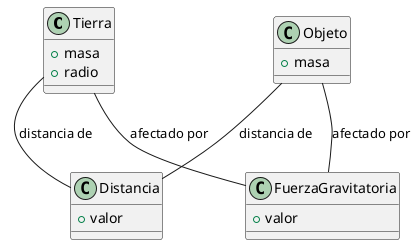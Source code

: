 @startuml
class Tierra {
  + masa
  + radio
}

class Objeto {
  + masa
}

class Distancia {
  + valor
}

class FuerzaGravitatoria {
  + valor
}

Tierra  --  FuerzaGravitatoria : "afectado por"
Objeto  --  FuerzaGravitatoria : "afectado por"
Tierra  --  Distancia : "distancia de"
Objeto -- Distancia : "distancia de"

@enduml

